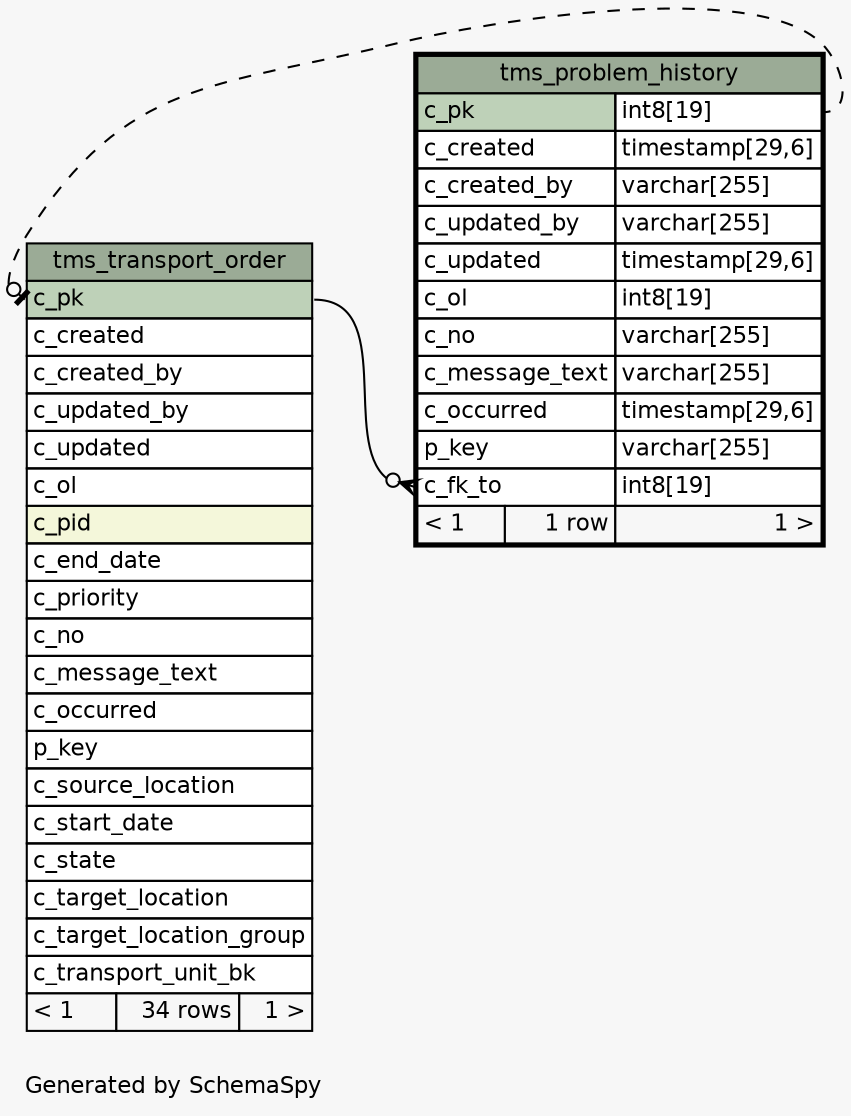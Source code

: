// dot 2.43.0 on Linux 5.15.0-1017-azure
// SchemaSpy rev Unknown
digraph "impliedTwoDegreesRelationshipsDiagram" {
  graph [
    rankdir="RL"
    bgcolor="#f7f7f7"
    label="\nGenerated by SchemaSpy"
    labeljust="l"
    nodesep="0.18"
    ranksep="0.46"
    fontname="Helvetica"
    fontsize="11"
  ];
  node [
    fontname="Helvetica"
    fontsize="11"
    shape="plaintext"
  ];
  edge [
    arrowsize="0.8"
  ];
  "tms_problem_history":"c_fk_to":w -> "tms_transport_order":"c_pk":e [arrowhead=none dir=back arrowtail=crowodot];
  "tms_transport_order":"c_pk":w -> "tms_problem_history":"c_pk.type":e [arrowhead=none dir=back arrowtail=teeodot style=dashed];
  "tms_problem_history" [
    label=<
    <TABLE BORDER="2" CELLBORDER="1" CELLSPACING="0" BGCOLOR="#ffffff">
      <TR><TD COLSPAN="3" BGCOLOR="#9bab96" ALIGN="CENTER">tms_problem_history</TD></TR>
      <TR><TD PORT="c_pk" COLSPAN="2" BGCOLOR="#bed1b8" ALIGN="LEFT">c_pk</TD><TD PORT="c_pk.type" ALIGN="LEFT">int8[19]</TD></TR>
      <TR><TD PORT="c_created" COLSPAN="2" ALIGN="LEFT">c_created</TD><TD PORT="c_created.type" ALIGN="LEFT">timestamp[29,6]</TD></TR>
      <TR><TD PORT="c_created_by" COLSPAN="2" ALIGN="LEFT">c_created_by</TD><TD PORT="c_created_by.type" ALIGN="LEFT">varchar[255]</TD></TR>
      <TR><TD PORT="c_updated_by" COLSPAN="2" ALIGN="LEFT">c_updated_by</TD><TD PORT="c_updated_by.type" ALIGN="LEFT">varchar[255]</TD></TR>
      <TR><TD PORT="c_updated" COLSPAN="2" ALIGN="LEFT">c_updated</TD><TD PORT="c_updated.type" ALIGN="LEFT">timestamp[29,6]</TD></TR>
      <TR><TD PORT="c_ol" COLSPAN="2" ALIGN="LEFT">c_ol</TD><TD PORT="c_ol.type" ALIGN="LEFT">int8[19]</TD></TR>
      <TR><TD PORT="c_no" COLSPAN="2" ALIGN="LEFT">c_no</TD><TD PORT="c_no.type" ALIGN="LEFT">varchar[255]</TD></TR>
      <TR><TD PORT="c_message_text" COLSPAN="2" ALIGN="LEFT">c_message_text</TD><TD PORT="c_message_text.type" ALIGN="LEFT">varchar[255]</TD></TR>
      <TR><TD PORT="c_occurred" COLSPAN="2" ALIGN="LEFT">c_occurred</TD><TD PORT="c_occurred.type" ALIGN="LEFT">timestamp[29,6]</TD></TR>
      <TR><TD PORT="p_key" COLSPAN="2" ALIGN="LEFT">p_key</TD><TD PORT="p_key.type" ALIGN="LEFT">varchar[255]</TD></TR>
      <TR><TD PORT="c_fk_to" COLSPAN="2" ALIGN="LEFT">c_fk_to</TD><TD PORT="c_fk_to.type" ALIGN="LEFT">int8[19]</TD></TR>
      <TR><TD ALIGN="LEFT" BGCOLOR="#f7f7f7">&lt; 1</TD><TD ALIGN="RIGHT" BGCOLOR="#f7f7f7">1 row</TD><TD ALIGN="RIGHT" BGCOLOR="#f7f7f7">1 &gt;</TD></TR>
    </TABLE>>
    URL="tms_problem_history.html"
    tooltip="tms_problem_history"
  ];
  "tms_transport_order" [
    label=<
    <TABLE BORDER="0" CELLBORDER="1" CELLSPACING="0" BGCOLOR="#ffffff">
      <TR><TD COLSPAN="3" BGCOLOR="#9bab96" ALIGN="CENTER">tms_transport_order</TD></TR>
      <TR><TD PORT="c_pk" COLSPAN="3" BGCOLOR="#bed1b8" ALIGN="LEFT">c_pk</TD></TR>
      <TR><TD PORT="c_created" COLSPAN="3" ALIGN="LEFT">c_created</TD></TR>
      <TR><TD PORT="c_created_by" COLSPAN="3" ALIGN="LEFT">c_created_by</TD></TR>
      <TR><TD PORT="c_updated_by" COLSPAN="3" ALIGN="LEFT">c_updated_by</TD></TR>
      <TR><TD PORT="c_updated" COLSPAN="3" ALIGN="LEFT">c_updated</TD></TR>
      <TR><TD PORT="c_ol" COLSPAN="3" ALIGN="LEFT">c_ol</TD></TR>
      <TR><TD PORT="c_pid" COLSPAN="3" BGCOLOR="#f4f7da" ALIGN="LEFT">c_pid</TD></TR>
      <TR><TD PORT="c_end_date" COLSPAN="3" ALIGN="LEFT">c_end_date</TD></TR>
      <TR><TD PORT="c_priority" COLSPAN="3" ALIGN="LEFT">c_priority</TD></TR>
      <TR><TD PORT="c_no" COLSPAN="3" ALIGN="LEFT">c_no</TD></TR>
      <TR><TD PORT="c_message_text" COLSPAN="3" ALIGN="LEFT">c_message_text</TD></TR>
      <TR><TD PORT="c_occurred" COLSPAN="3" ALIGN="LEFT">c_occurred</TD></TR>
      <TR><TD PORT="p_key" COLSPAN="3" ALIGN="LEFT">p_key</TD></TR>
      <TR><TD PORT="c_source_location" COLSPAN="3" ALIGN="LEFT">c_source_location</TD></TR>
      <TR><TD PORT="c_start_date" COLSPAN="3" ALIGN="LEFT">c_start_date</TD></TR>
      <TR><TD PORT="c_state" COLSPAN="3" ALIGN="LEFT">c_state</TD></TR>
      <TR><TD PORT="c_target_location" COLSPAN="3" ALIGN="LEFT">c_target_location</TD></TR>
      <TR><TD PORT="c_target_location_group" COLSPAN="3" ALIGN="LEFT">c_target_location_group</TD></TR>
      <TR><TD PORT="c_transport_unit_bk" COLSPAN="3" ALIGN="LEFT">c_transport_unit_bk</TD></TR>
      <TR><TD ALIGN="LEFT" BGCOLOR="#f7f7f7">&lt; 1</TD><TD ALIGN="RIGHT" BGCOLOR="#f7f7f7">34 rows</TD><TD ALIGN="RIGHT" BGCOLOR="#f7f7f7">1 &gt;</TD></TR>
    </TABLE>>
    URL="tms_transport_order.html"
    tooltip="tms_transport_order"
  ];
}
